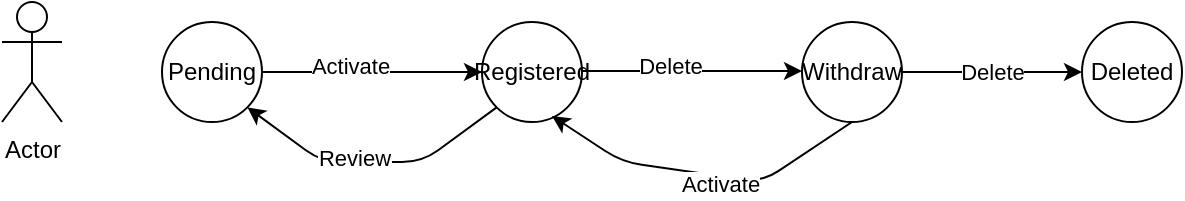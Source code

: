 <mxfile version="14.6.0" type="device"><diagram id="LRYJd-RidfocUrXhHrxw" name="Page-1"><mxGraphModel dx="1355" dy="774" grid="1" gridSize="10" guides="1" tooltips="1" connect="1" arrows="1" fold="1" page="1" pageScale="1" pageWidth="827" pageHeight="1169" math="0" shadow="0"><root><mxCell id="0"/><mxCell id="1" parent="0"/><mxCell id="Qi6PfmnSVzZHU5p0ndR4-1" value="Actor" style="shape=umlActor;verticalLabelPosition=bottom;verticalAlign=top;html=1;outlineConnect=0;" vertex="1" parent="1"><mxGeometry x="40" y="140" width="30" height="60" as="geometry"/></mxCell><mxCell id="Qi6PfmnSVzZHU5p0ndR4-2" value="Pending" style="ellipse;whiteSpace=wrap;html=1;aspect=fixed;" vertex="1" parent="1"><mxGeometry x="120" y="150" width="50" height="50" as="geometry"/></mxCell><mxCell id="Qi6PfmnSVzZHU5p0ndR4-4" value="Registered" style="ellipse;whiteSpace=wrap;html=1;aspect=fixed;" vertex="1" parent="1"><mxGeometry x="280" y="150" width="50" height="50" as="geometry"/></mxCell><mxCell id="Qi6PfmnSVzZHU5p0ndR4-5" value="Withdraw" style="ellipse;whiteSpace=wrap;html=1;aspect=fixed;" vertex="1" parent="1"><mxGeometry x="440" y="150" width="50" height="50" as="geometry"/></mxCell><mxCell id="Qi6PfmnSVzZHU5p0ndR4-6" value="Deleted" style="ellipse;whiteSpace=wrap;html=1;aspect=fixed;" vertex="1" parent="1"><mxGeometry x="580" y="150" width="50" height="50" as="geometry"/></mxCell><mxCell id="Qi6PfmnSVzZHU5p0ndR4-8" value="" style="endArrow=classic;html=1;exitX=1;exitY=0.5;exitDx=0;exitDy=0;entryX=0;entryY=0.5;entryDx=0;entryDy=0;" edge="1" parent="1" source="Qi6PfmnSVzZHU5p0ndR4-2" target="Qi6PfmnSVzZHU5p0ndR4-4"><mxGeometry width="50" height="50" relative="1" as="geometry"><mxPoint x="390" y="420" as="sourcePoint"/><mxPoint x="440" y="370" as="targetPoint"/></mxGeometry></mxCell><mxCell id="Qi6PfmnSVzZHU5p0ndR4-9" value="Activate" style="edgeLabel;html=1;align=center;verticalAlign=middle;resizable=0;points=[];" vertex="1" connectable="0" parent="Qi6PfmnSVzZHU5p0ndR4-8"><mxGeometry x="-0.2" y="3" relative="1" as="geometry"><mxPoint as="offset"/></mxGeometry></mxCell><mxCell id="Qi6PfmnSVzZHU5p0ndR4-10" value="" style="endArrow=classic;html=1;exitX=1;exitY=0.5;exitDx=0;exitDy=0;entryX=0;entryY=0.5;entryDx=0;entryDy=0;" edge="1" parent="1"><mxGeometry width="50" height="50" relative="1" as="geometry"><mxPoint x="330" y="174.5" as="sourcePoint"/><mxPoint x="440" y="174.5" as="targetPoint"/></mxGeometry></mxCell><mxCell id="Qi6PfmnSVzZHU5p0ndR4-11" value="Delete" style="edgeLabel;html=1;align=center;verticalAlign=middle;resizable=0;points=[];" vertex="1" connectable="0" parent="Qi6PfmnSVzZHU5p0ndR4-10"><mxGeometry x="-0.2" y="3" relative="1" as="geometry"><mxPoint as="offset"/></mxGeometry></mxCell><mxCell id="Qi6PfmnSVzZHU5p0ndR4-12" value="Delete" style="endArrow=classic;html=1;exitX=1;exitY=0.5;exitDx=0;exitDy=0;entryX=0;entryY=0.5;entryDx=0;entryDy=0;" edge="1" parent="1" source="Qi6PfmnSVzZHU5p0ndR4-5" target="Qi6PfmnSVzZHU5p0ndR4-6"><mxGeometry width="50" height="50" relative="1" as="geometry"><mxPoint x="390" y="420" as="sourcePoint"/><mxPoint x="440" y="370" as="targetPoint"/></mxGeometry></mxCell><mxCell id="Qi6PfmnSVzZHU5p0ndR4-13" value="" style="endArrow=classic;html=1;exitX=0;exitY=1;exitDx=0;exitDy=0;entryX=1;entryY=1;entryDx=0;entryDy=0;" edge="1" parent="1" source="Qi6PfmnSVzZHU5p0ndR4-4" target="Qi6PfmnSVzZHU5p0ndR4-2"><mxGeometry width="50" height="50" relative="1" as="geometry"><mxPoint x="390" y="420" as="sourcePoint"/><mxPoint x="440" y="370" as="targetPoint"/><Array as="points"><mxPoint x="250" y="220"/><mxPoint x="200" y="220"/></Array></mxGeometry></mxCell><mxCell id="Qi6PfmnSVzZHU5p0ndR4-14" value="Review" style="edgeLabel;html=1;align=center;verticalAlign=middle;resizable=0;points=[];" vertex="1" connectable="0" parent="Qi6PfmnSVzZHU5p0ndR4-13"><mxGeometry x="0.14" y="-2" relative="1" as="geometry"><mxPoint as="offset"/></mxGeometry></mxCell><mxCell id="Qi6PfmnSVzZHU5p0ndR4-15" value="" style="endArrow=classic;html=1;exitX=0.5;exitY=1;exitDx=0;exitDy=0;entryX=0.7;entryY=0.94;entryDx=0;entryDy=0;entryPerimeter=0;" edge="1" parent="1" source="Qi6PfmnSVzZHU5p0ndR4-5" target="Qi6PfmnSVzZHU5p0ndR4-4"><mxGeometry width="50" height="50" relative="1" as="geometry"><mxPoint x="390" y="420" as="sourcePoint"/><mxPoint x="440" y="370" as="targetPoint"/><Array as="points"><mxPoint x="420" y="230"/><mxPoint x="350" y="220"/></Array></mxGeometry></mxCell><mxCell id="Qi6PfmnSVzZHU5p0ndR4-16" value="Activate" style="edgeLabel;html=1;align=center;verticalAlign=middle;resizable=0;points=[];" vertex="1" connectable="0" parent="Qi6PfmnSVzZHU5p0ndR4-15"><mxGeometry x="-0.103" y="4" relative="1" as="geometry"><mxPoint as="offset"/></mxGeometry></mxCell></root></mxGraphModel></diagram></mxfile>
